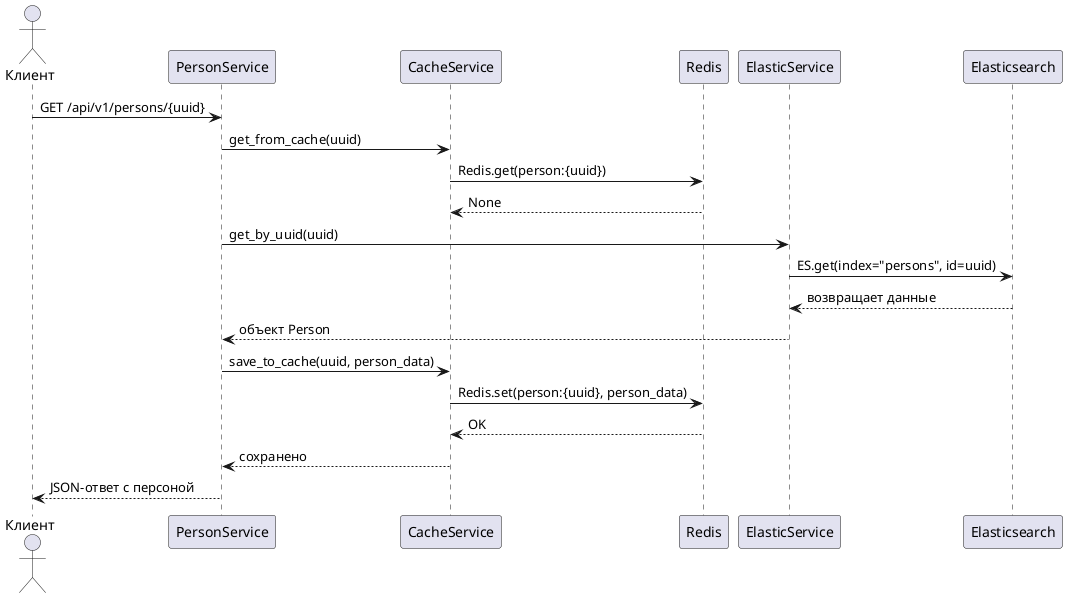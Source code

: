 @startuml
actor "Клиент" as client
participant "PersonService" as person_service
participant "CacheService" as cache_service
participant "Redis" as redis
participant "ElasticService" as elastic_service
participant "Elasticsearch" as es

client -> person_service: GET /api/v1/persons/{uuid}
person_service -> cache_service: get_from_cache(uuid)
cache_service -> redis: Redis.get(person:{uuid})
redis --> cache_service: None

person_service -> elastic_service: get_by_uuid(uuid)
elastic_service -> es: ES.get(index="persons", id=uuid)
es --> elastic_service: возвращает данные
elastic_service --> person_service: объект Person

person_service -> cache_service: save_to_cache(uuid, person_data)
cache_service -> redis: Redis.set(person:{uuid}, person_data)
redis --> cache_service: OK
cache_service --> person_service: сохранено

person_service --> client: JSON-ответ с персоной
@enduml